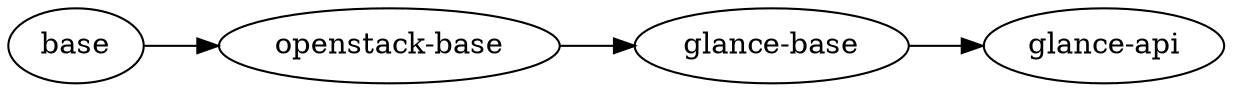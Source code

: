 // Docker Images Dependency
digraph {
rankdir=LR	base
	"glance-base"
	"openstack-base" -> "glance-base"
	"glance-api"
	"glance-base" -> "glance-api"
	"openstack-base"
	base -> "openstack-base"
}
